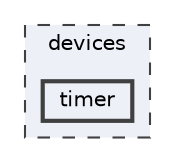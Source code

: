 digraph "devices/timer"
{
 // LATEX_PDF_SIZE
  bgcolor="transparent";
  edge [fontname=Helvetica,fontsize=10,labelfontname=Helvetica,labelfontsize=10];
  node [fontname=Helvetica,fontsize=10,shape=box,height=0.2,width=0.4];
  compound=true
  subgraph clusterdir_07b86ffc266b39efa5bbdc0e9fdb330a {
    graph [ bgcolor="#edf0f7", pencolor="grey25", label="devices", fontname=Helvetica,fontsize=10 style="filled,dashed", URL="dir_07b86ffc266b39efa5bbdc0e9fdb330a.html",tooltip=""]
  dir_cdc2f91998950c826a14ee9673d4985a [label="timer", fillcolor="#edf0f7", color="grey25", style="filled,bold", URL="dir_cdc2f91998950c826a14ee9673d4985a.html",tooltip=""];
  }
}

